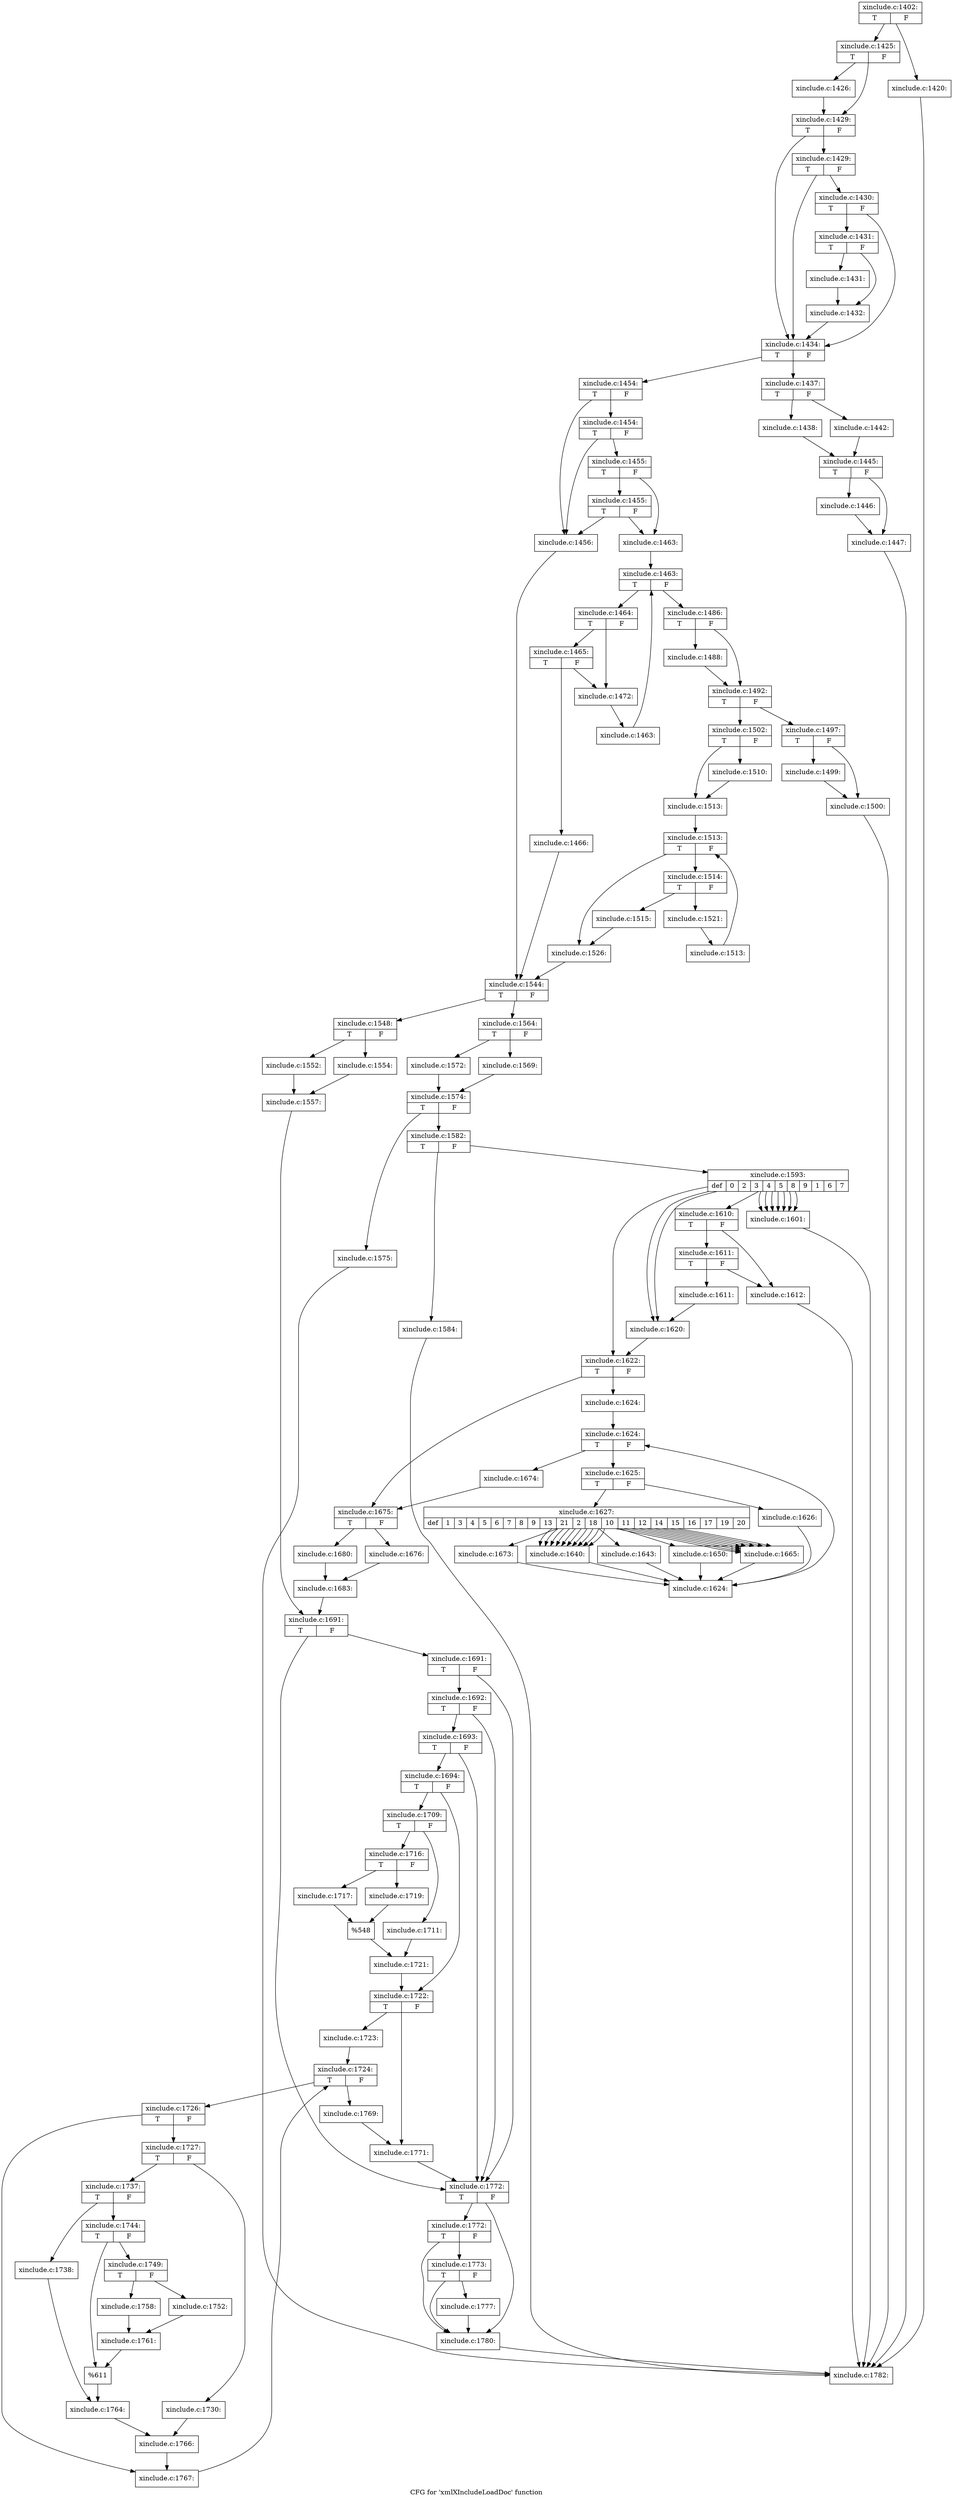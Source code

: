 digraph "CFG for 'xmlXIncludeLoadDoc' function" {
	label="CFG for 'xmlXIncludeLoadDoc' function";

	Node0x54e8400 [shape=record,label="{xinclude.c:1402:|{<s0>T|<s1>F}}"];
	Node0x54e8400 -> Node0x54b13b0;
	Node0x54e8400 -> Node0x54b1400;
	Node0x54b13b0 [shape=record,label="{xinclude.c:1420:}"];
	Node0x54b13b0 -> Node0x54fb2d0;
	Node0x54b1400 [shape=record,label="{xinclude.c:1425:|{<s0>T|<s1>F}}"];
	Node0x54b1400 -> Node0x5500350;
	Node0x54b1400 -> Node0x55003a0;
	Node0x5500350 [shape=record,label="{xinclude.c:1426:}"];
	Node0x5500350 -> Node0x55003a0;
	Node0x55003a0 [shape=record,label="{xinclude.c:1429:|{<s0>T|<s1>F}}"];
	Node0x55003a0 -> Node0x5500f50;
	Node0x55003a0 -> Node0x5500e80;
	Node0x5500f50 [shape=record,label="{xinclude.c:1429:|{<s0>T|<s1>F}}"];
	Node0x5500f50 -> Node0x5500ed0;
	Node0x5500f50 -> Node0x5500e80;
	Node0x5500ed0 [shape=record,label="{xinclude.c:1430:|{<s0>T|<s1>F}}"];
	Node0x5500ed0 -> Node0x5500e30;
	Node0x5500ed0 -> Node0x5500e80;
	Node0x5500e30 [shape=record,label="{xinclude.c:1431:|{<s0>T|<s1>F}}"];
	Node0x5500e30 -> Node0x5501fc0;
	Node0x5500e30 -> Node0x5502010;
	Node0x5501fc0 [shape=record,label="{xinclude.c:1431:}"];
	Node0x5501fc0 -> Node0x5502010;
	Node0x5502010 [shape=record,label="{xinclude.c:1432:}"];
	Node0x5502010 -> Node0x5500e80;
	Node0x5500e80 [shape=record,label="{xinclude.c:1434:|{<s0>T|<s1>F}}"];
	Node0x5500e80 -> Node0x5502ff0;
	Node0x5500e80 -> Node0x5503040;
	Node0x5502ff0 [shape=record,label="{xinclude.c:1437:|{<s0>T|<s1>F}}"];
	Node0x5502ff0 -> Node0x5503400;
	Node0x5502ff0 -> Node0x55034a0;
	Node0x5503400 [shape=record,label="{xinclude.c:1438:}"];
	Node0x5503400 -> Node0x5503450;
	Node0x55034a0 [shape=record,label="{xinclude.c:1442:}"];
	Node0x55034a0 -> Node0x5503450;
	Node0x5503450 [shape=record,label="{xinclude.c:1445:|{<s0>T|<s1>F}}"];
	Node0x5503450 -> Node0x5504390;
	Node0x5503450 -> Node0x55043e0;
	Node0x5504390 [shape=record,label="{xinclude.c:1446:}"];
	Node0x5504390 -> Node0x55043e0;
	Node0x55043e0 [shape=record,label="{xinclude.c:1447:}"];
	Node0x55043e0 -> Node0x54fb2d0;
	Node0x5503040 [shape=record,label="{xinclude.c:1454:|{<s0>T|<s1>F}}"];
	Node0x5503040 -> Node0x5504b40;
	Node0x5503040 -> Node0x5504c60;
	Node0x5504c60 [shape=record,label="{xinclude.c:1454:|{<s0>T|<s1>F}}"];
	Node0x5504c60 -> Node0x5504b40;
	Node0x5504c60 -> Node0x5504be0;
	Node0x5504be0 [shape=record,label="{xinclude.c:1455:|{<s0>T|<s1>F}}"];
	Node0x5504be0 -> Node0x5505440;
	Node0x5504be0 -> Node0x5504b90;
	Node0x5505440 [shape=record,label="{xinclude.c:1455:|{<s0>T|<s1>F}}"];
	Node0x5505440 -> Node0x5504b40;
	Node0x5505440 -> Node0x5504b90;
	Node0x5504b40 [shape=record,label="{xinclude.c:1456:}"];
	Node0x5504b40 -> Node0x55066b0;
	Node0x5504b90 [shape=record,label="{xinclude.c:1463:}"];
	Node0x5504b90 -> Node0x55069f0;
	Node0x55069f0 [shape=record,label="{xinclude.c:1463:|{<s0>T|<s1>F}}"];
	Node0x55069f0 -> Node0x5506cd0;
	Node0x55069f0 -> Node0x5506850;
	Node0x5506cd0 [shape=record,label="{xinclude.c:1464:|{<s0>T|<s1>F}}"];
	Node0x5506cd0 -> Node0x5507240;
	Node0x5506cd0 -> Node0x55071f0;
	Node0x5507240 [shape=record,label="{xinclude.c:1465:|{<s0>T|<s1>F}}"];
	Node0x5507240 -> Node0x55071a0;
	Node0x5507240 -> Node0x55071f0;
	Node0x55071a0 [shape=record,label="{xinclude.c:1466:}"];
	Node0x55071a0 -> Node0x55066b0;
	Node0x55071f0 [shape=record,label="{xinclude.c:1472:}"];
	Node0x55071f0 -> Node0x5506c40;
	Node0x5506c40 [shape=record,label="{xinclude.c:1463:}"];
	Node0x5506c40 -> Node0x55069f0;
	Node0x5506850 [shape=record,label="{xinclude.c:1486:|{<s0>T|<s1>F}}"];
	Node0x5506850 -> Node0x5508d20;
	Node0x5506850 -> Node0x5508d70;
	Node0x5508d20 [shape=record,label="{xinclude.c:1488:}"];
	Node0x5508d20 -> Node0x5508d70;
	Node0x5508d70 [shape=record,label="{xinclude.c:1492:|{<s0>T|<s1>F}}"];
	Node0x5508d70 -> Node0x550a370;
	Node0x5508d70 -> Node0x550a6a0;
	Node0x550a370 [shape=record,label="{xinclude.c:1497:|{<s0>T|<s1>F}}"];
	Node0x550a370 -> Node0x550ac90;
	Node0x550a370 -> Node0x550ace0;
	Node0x550ac90 [shape=record,label="{xinclude.c:1499:}"];
	Node0x550ac90 -> Node0x550ace0;
	Node0x550ace0 [shape=record,label="{xinclude.c:1500:}"];
	Node0x550ace0 -> Node0x54fb2d0;
	Node0x550a6a0 [shape=record,label="{xinclude.c:1502:|{<s0>T|<s1>F}}"];
	Node0x550a6a0 -> Node0x550cd60;
	Node0x550a6a0 -> Node0x550cd10;
	Node0x550cd10 [shape=record,label="{xinclude.c:1510:}"];
	Node0x550cd10 -> Node0x550cd60;
	Node0x550cd60 [shape=record,label="{xinclude.c:1513:}"];
	Node0x550cd60 -> Node0x550db10;
	Node0x550db10 [shape=record,label="{xinclude.c:1513:|{<s0>T|<s1>F}}"];
	Node0x550db10 -> Node0x550dd70;
	Node0x550db10 -> Node0x550d870;
	Node0x550dd70 [shape=record,label="{xinclude.c:1514:|{<s0>T|<s1>F}}"];
	Node0x550dd70 -> Node0x550e1c0;
	Node0x550dd70 -> Node0x550e210;
	Node0x550e1c0 [shape=record,label="{xinclude.c:1515:}"];
	Node0x550e1c0 -> Node0x550d870;
	Node0x550e210 [shape=record,label="{xinclude.c:1521:}"];
	Node0x550e210 -> Node0x550dd20;
	Node0x550dd20 [shape=record,label="{xinclude.c:1513:}"];
	Node0x550dd20 -> Node0x550db10;
	Node0x550d870 [shape=record,label="{xinclude.c:1526:}"];
	Node0x550d870 -> Node0x55066b0;
	Node0x55066b0 [shape=record,label="{xinclude.c:1544:|{<s0>T|<s1>F}}"];
	Node0x55066b0 -> Node0x550f910;
	Node0x55066b0 -> Node0x5510320;
	Node0x550f910 [shape=record,label="{xinclude.c:1548:|{<s0>T|<s1>F}}"];
	Node0x550f910 -> Node0x5510540;
	Node0x550f910 -> Node0x55105e0;
	Node0x5510540 [shape=record,label="{xinclude.c:1552:}"];
	Node0x5510540 -> Node0x5510590;
	Node0x55105e0 [shape=record,label="{xinclude.c:1554:}"];
	Node0x55105e0 -> Node0x5510590;
	Node0x5510590 [shape=record,label="{xinclude.c:1557:}"];
	Node0x5510590 -> Node0x53eb6d0;
	Node0x5510320 [shape=record,label="{xinclude.c:1564:|{<s0>T|<s1>F}}"];
	Node0x5510320 -> Node0x551f4b0;
	Node0x5510320 -> Node0x551f550;
	Node0x551f4b0 [shape=record,label="{xinclude.c:1569:}"];
	Node0x551f4b0 -> Node0x551f500;
	Node0x551f550 [shape=record,label="{xinclude.c:1572:}"];
	Node0x551f550 -> Node0x551f500;
	Node0x551f500 [shape=record,label="{xinclude.c:1574:|{<s0>T|<s1>F}}"];
	Node0x551f500 -> Node0x55201c0;
	Node0x551f500 -> Node0x55204f0;
	Node0x55201c0 [shape=record,label="{xinclude.c:1575:}"];
	Node0x55201c0 -> Node0x54fb2d0;
	Node0x55204f0 [shape=record,label="{xinclude.c:1582:|{<s0>T|<s1>F}}"];
	Node0x55204f0 -> Node0x5522270;
	Node0x55204f0 -> Node0x55225a0;
	Node0x5522270 [shape=record,label="{xinclude.c:1584:}"];
	Node0x5522270 -> Node0x54fb2d0;
	Node0x55225a0 [shape=record,label="{xinclude.c:1593:|{<s0>def|<s1>0|<s2>2|<s3>3|<s4>4|<s5>5|<s6>8|<s7>9|<s8>1|<s9>6|<s10>7}}"];
	Node0x55225a0 -> Node0x5523350;
	Node0x55225a0 -> Node0x54c85f0;
	Node0x55225a0 -> Node0x54c85f0;
	Node0x55225a0 -> Node0x54c85f0;
	Node0x55225a0 -> Node0x54c85f0;
	Node0x55225a0 -> Node0x54c85f0;
	Node0x55225a0 -> Node0x54c85f0;
	Node0x55225a0 -> Node0x54c85f0;
	Node0x55225a0 -> Node0x54c9500;
	Node0x55225a0 -> Node0x54ca5d0;
	Node0x55225a0 -> Node0x54ca5d0;
	Node0x54c85f0 [shape=record,label="{xinclude.c:1601:}"];
	Node0x54c85f0 -> Node0x54fb2d0;
	Node0x54c9500 [shape=record,label="{xinclude.c:1610:|{<s0>T|<s1>F}}"];
	Node0x54c9500 -> Node0x54c95b0;
	Node0x54c9500 -> Node0x54c9650;
	Node0x54c9650 [shape=record,label="{xinclude.c:1611:|{<s0>T|<s1>F}}"];
	Node0x54c9650 -> Node0x54c95b0;
	Node0x54c9650 -> Node0x54c9600;
	Node0x54c95b0 [shape=record,label="{xinclude.c:1612:}"];
	Node0x54c95b0 -> Node0x54fb2d0;
	Node0x54c9600 [shape=record,label="{xinclude.c:1611:}"];
	Node0x54c9600 -> Node0x54ca5d0;
	Node0x54ca5d0 [shape=record,label="{xinclude.c:1620:}"];
	Node0x54ca5d0 -> Node0x5523350;
	Node0x5523350 [shape=record,label="{xinclude.c:1622:|{<s0>T|<s1>F}}"];
	Node0x5523350 -> Node0x5522360;
	Node0x5523350 -> Node0x54caab0;
	Node0x5522360 [shape=record,label="{xinclude.c:1624:}"];
	Node0x5522360 -> Node0x54cafa0;
	Node0x54cafa0 [shape=record,label="{xinclude.c:1624:|{<s0>T|<s1>F}}"];
	Node0x54cafa0 -> Node0x55235b0;
	Node0x54cafa0 -> Node0x54cae00;
	Node0x55235b0 [shape=record,label="{xinclude.c:1625:|{<s0>T|<s1>F}}"];
	Node0x55235b0 -> Node0x53d77a0;
	Node0x55235b0 -> Node0x54cb780;
	Node0x53d77a0 [shape=record,label="{xinclude.c:1626:}"];
	Node0x53d77a0 -> Node0x5523520;
	Node0x54cb780 [shape=record,label="{xinclude.c:1627:|{<s0>def|<s1>1|<s2>3|<s3>4|<s4>5|<s5>6|<s6>7|<s7>8|<s8>9|<s9>13|<s10>21|<s11>2|<s12>18|<s13>10|<s14>11|<s15>12|<s16>14|<s17>15|<s18>16|<s19>17|<s20>19|<s21>20}}"];
	Node0x54cb780 -> Node0x54cbcf0;
	Node0x54cb780 -> Node0x54cc550;
	Node0x54cb780 -> Node0x54cc550;
	Node0x54cb780 -> Node0x54cc550;
	Node0x54cb780 -> Node0x54cc550;
	Node0x54cb780 -> Node0x54cc550;
	Node0x54cb780 -> Node0x54cc550;
	Node0x54cb780 -> Node0x54cc550;
	Node0x54cb780 -> Node0x54cc550;
	Node0x54cb780 -> Node0x54cc550;
	Node0x54cb780 -> Node0x54cc550;
	Node0x54cb780 -> Node0x54cc670;
	Node0x54cb780 -> Node0x54cd8f0;
	Node0x54cb780 -> Node0x54ce6e0;
	Node0x54cb780 -> Node0x54ce6e0;
	Node0x54cb780 -> Node0x54ce6e0;
	Node0x54cb780 -> Node0x54ce6e0;
	Node0x54cb780 -> Node0x54ce6e0;
	Node0x54cb780 -> Node0x54ce6e0;
	Node0x54cb780 -> Node0x54ce6e0;
	Node0x54cb780 -> Node0x54ce6e0;
	Node0x54cb780 -> Node0x54ce6e0;
	Node0x54cc550 [shape=record,label="{xinclude.c:1640:}"];
	Node0x54cc550 -> Node0x5523520;
	Node0x54cc670 [shape=record,label="{xinclude.c:1643:}"];
	Node0x54cc670 -> Node0x5523520;
	Node0x54cd8f0 [shape=record,label="{xinclude.c:1650:}"];
	Node0x54cd8f0 -> Node0x5523520;
	Node0x54ce6e0 [shape=record,label="{xinclude.c:1665:}"];
	Node0x54ce6e0 -> Node0x5523520;
	Node0x54cbcf0 [shape=record,label="{xinclude.c:1673:}"];
	Node0x54cbcf0 -> Node0x5523520;
	Node0x5523520 [shape=record,label="{xinclude.c:1624:}"];
	Node0x5523520 -> Node0x54cafa0;
	Node0x54cae00 [shape=record,label="{xinclude.c:1674:}"];
	Node0x54cae00 -> Node0x54caab0;
	Node0x54caab0 [shape=record,label="{xinclude.c:1675:|{<s0>T|<s1>F}}"];
	Node0x54caab0 -> Node0x54cc210;
	Node0x54caab0 -> Node0x54cfe50;
	Node0x54cc210 [shape=record,label="{xinclude.c:1676:}"];
	Node0x54cc210 -> Node0x54cfe00;
	Node0x54cfe50 [shape=record,label="{xinclude.c:1680:}"];
	Node0x54cfe50 -> Node0x54cfe00;
	Node0x54cfe00 [shape=record,label="{xinclude.c:1683:}"];
	Node0x54cfe00 -> Node0x53eb6d0;
	Node0x53eb6d0 [shape=record,label="{xinclude.c:1691:|{<s0>T|<s1>F}}"];
	Node0x53eb6d0 -> Node0x5535d40;
	Node0x53eb6d0 -> Node0x5535bf0;
	Node0x5535d40 [shape=record,label="{xinclude.c:1691:|{<s0>T|<s1>F}}"];
	Node0x5535d40 -> Node0x5535cc0;
	Node0x5535d40 -> Node0x5535bf0;
	Node0x5535cc0 [shape=record,label="{xinclude.c:1692:|{<s0>T|<s1>F}}"];
	Node0x5535cc0 -> Node0x5535bf0;
	Node0x5535cc0 -> Node0x5535c40;
	Node0x5535c40 [shape=record,label="{xinclude.c:1693:|{<s0>T|<s1>F}}"];
	Node0x5535c40 -> Node0x5535bf0;
	Node0x5535c40 -> Node0x5534d50;
	Node0x5534d50 [shape=record,label="{xinclude.c:1694:|{<s0>T|<s1>F}}"];
	Node0x5534d50 -> Node0x5537b50;
	Node0x5534d50 -> Node0x5537ba0;
	Node0x5537b50 [shape=record,label="{xinclude.c:1709:|{<s0>T|<s1>F}}"];
	Node0x5537b50 -> Node0x55383a0;
	Node0x5537b50 -> Node0x5538890;
	Node0x55383a0 [shape=record,label="{xinclude.c:1711:}"];
	Node0x55383a0 -> Node0x5538840;
	Node0x5538890 [shape=record,label="{xinclude.c:1716:|{<s0>T|<s1>F}}"];
	Node0x5538890 -> Node0x55392d0;
	Node0x5538890 -> Node0x5539230;
	Node0x5539230 [shape=record,label="{xinclude.c:1717:}"];
	Node0x5539230 -> Node0x5539280;
	Node0x55392d0 [shape=record,label="{xinclude.c:1719:}"];
	Node0x55392d0 -> Node0x5539280;
	Node0x5539280 [shape=record,label="{%548}"];
	Node0x5539280 -> Node0x5538840;
	Node0x5538840 [shape=record,label="{xinclude.c:1721:}"];
	Node0x5538840 -> Node0x5537ba0;
	Node0x5537ba0 [shape=record,label="{xinclude.c:1722:|{<s0>T|<s1>F}}"];
	Node0x5537ba0 -> Node0x553a000;
	Node0x5537ba0 -> Node0x553a050;
	Node0x553a000 [shape=record,label="{xinclude.c:1723:}"];
	Node0x553a000 -> Node0x553a8b0;
	Node0x553a8b0 [shape=record,label="{xinclude.c:1724:|{<s0>T|<s1>F}}"];
	Node0x553a8b0 -> Node0x553ac60;
	Node0x553a8b0 -> Node0x553aa90;
	Node0x553ac60 [shape=record,label="{xinclude.c:1726:|{<s0>T|<s1>F}}"];
	Node0x553ac60 -> Node0x553ada0;
	Node0x553ac60 -> Node0x553adf0;
	Node0x553ada0 [shape=record,label="{xinclude.c:1727:|{<s0>T|<s1>F}}"];
	Node0x553ada0 -> Node0x553b520;
	Node0x553ada0 -> Node0x553b5c0;
	Node0x553b520 [shape=record,label="{xinclude.c:1730:}"];
	Node0x553b520 -> Node0x553b570;
	Node0x553b5c0 [shape=record,label="{xinclude.c:1737:|{<s0>T|<s1>F}}"];
	Node0x553b5c0 -> Node0x553be70;
	Node0x553b5c0 -> Node0x553c240;
	Node0x553be70 [shape=record,label="{xinclude.c:1738:}"];
	Node0x553be70 -> Node0x553c1f0;
	Node0x553c240 [shape=record,label="{xinclude.c:1744:|{<s0>T|<s1>F}}"];
	Node0x553c240 -> Node0x553cee0;
	Node0x553c240 -> Node0x553cf30;
	Node0x553cee0 [shape=record,label="{xinclude.c:1749:|{<s0>T|<s1>F}}"];
	Node0x553cee0 -> Node0x553d7b0;
	Node0x553cee0 -> Node0x553d850;
	Node0x553d7b0 [shape=record,label="{xinclude.c:1752:}"];
	Node0x553d7b0 -> Node0x553d800;
	Node0x553d850 [shape=record,label="{xinclude.c:1758:}"];
	Node0x553d850 -> Node0x553d800;
	Node0x553d800 [shape=record,label="{xinclude.c:1761:}"];
	Node0x553d800 -> Node0x553cf30;
	Node0x553cf30 [shape=record,label="{%611}"];
	Node0x553cf30 -> Node0x553c1f0;
	Node0x553c1f0 [shape=record,label="{xinclude.c:1764:}"];
	Node0x553c1f0 -> Node0x553b570;
	Node0x553b570 [shape=record,label="{xinclude.c:1766:}"];
	Node0x553b570 -> Node0x553adf0;
	Node0x553adf0 [shape=record,label="{xinclude.c:1767:}"];
	Node0x553adf0 -> Node0x553a8b0;
	Node0x553aa90 [shape=record,label="{xinclude.c:1769:}"];
	Node0x553aa90 -> Node0x553a050;
	Node0x553a050 [shape=record,label="{xinclude.c:1771:}"];
	Node0x553a050 -> Node0x5535bf0;
	Node0x5535bf0 [shape=record,label="{xinclude.c:1772:|{<s0>T|<s1>F}}"];
	Node0x5535bf0 -> Node0x553f880;
	Node0x5535bf0 -> Node0x553f7b0;
	Node0x553f880 [shape=record,label="{xinclude.c:1772:|{<s0>T|<s1>F}}"];
	Node0x553f880 -> Node0x553f800;
	Node0x553f880 -> Node0x553f7b0;
	Node0x553f800 [shape=record,label="{xinclude.c:1773:|{<s0>T|<s1>F}}"];
	Node0x553f800 -> Node0x553f760;
	Node0x553f800 -> Node0x553f7b0;
	Node0x553f760 [shape=record,label="{xinclude.c:1777:}"];
	Node0x553f760 -> Node0x553f7b0;
	Node0x553f7b0 [shape=record,label="{xinclude.c:1780:}"];
	Node0x553f7b0 -> Node0x54fb2d0;
	Node0x54fb2d0 [shape=record,label="{xinclude.c:1782:}"];
}
